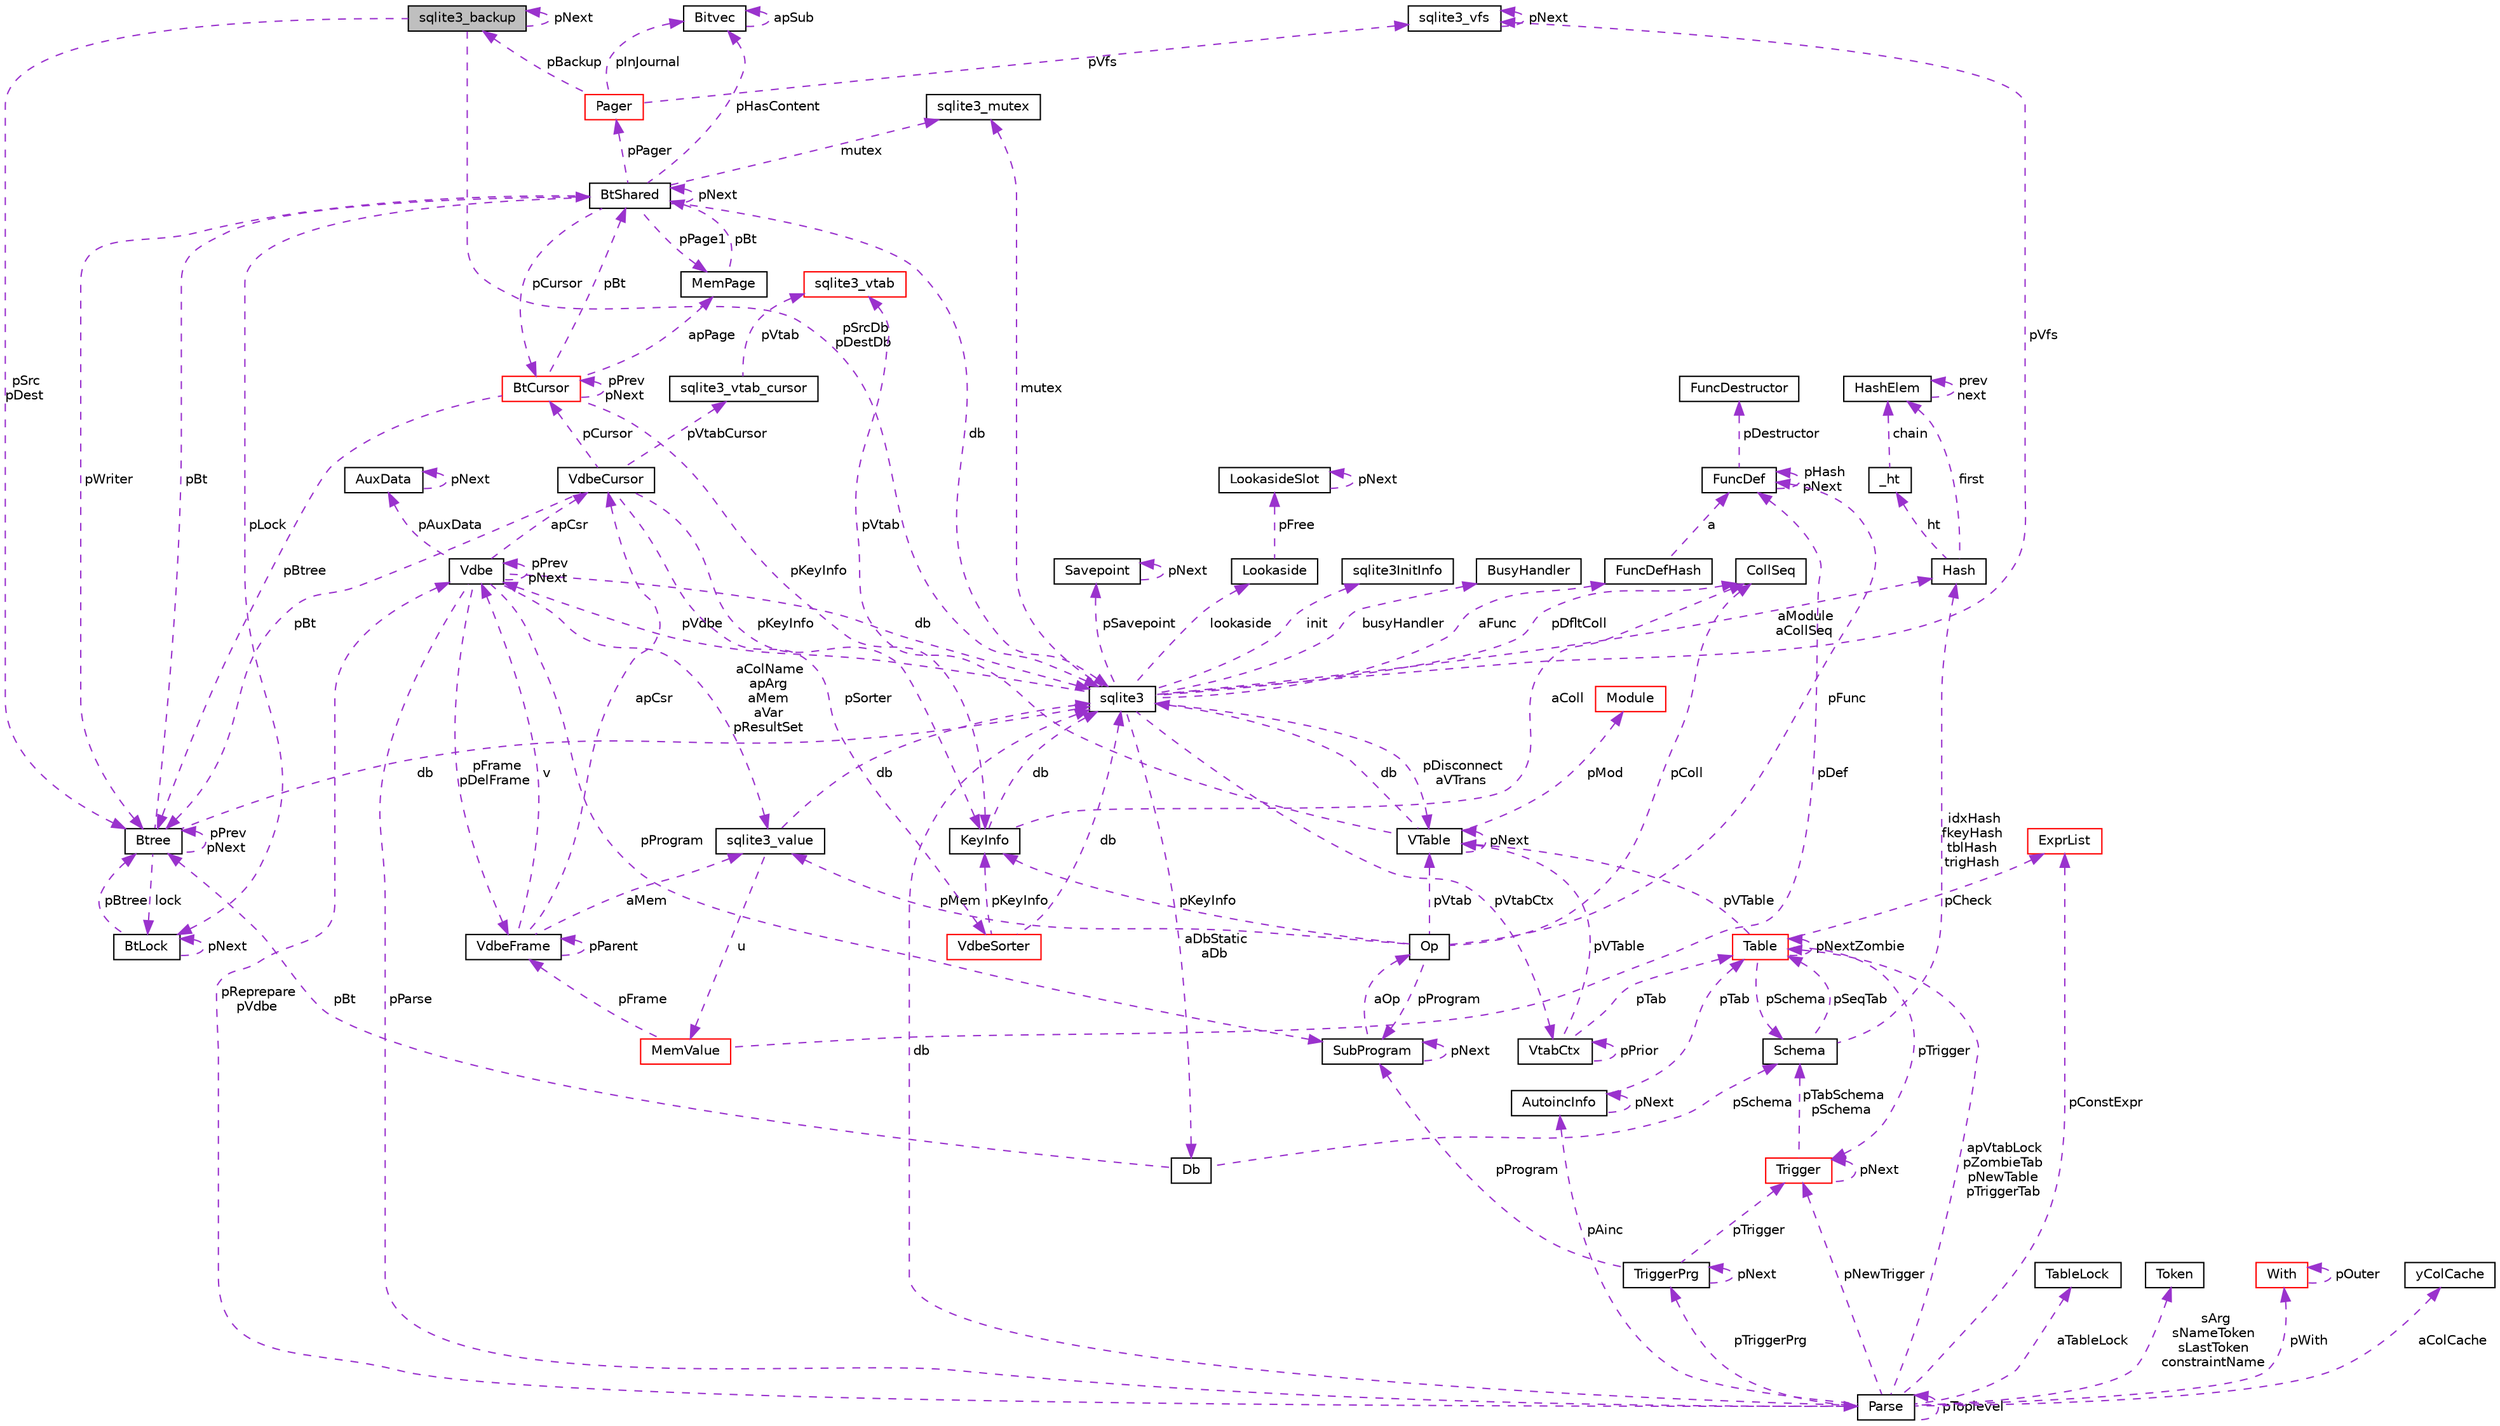 digraph "sqlite3_backup"
{
  edge [fontname="Helvetica",fontsize="10",labelfontname="Helvetica",labelfontsize="10"];
  node [fontname="Helvetica",fontsize="10",shape=record];
  Node1 [label="sqlite3_backup",height=0.2,width=0.4,color="black", fillcolor="grey75", style="filled", fontcolor="black"];
  Node1 -> Node1 [dir="back",color="darkorchid3",fontsize="10",style="dashed",label=" pNext" ,fontname="Helvetica"];
  Node2 -> Node1 [dir="back",color="darkorchid3",fontsize="10",style="dashed",label=" pSrcDb\npDestDb" ,fontname="Helvetica"];
  Node2 [label="sqlite3",height=0.2,width=0.4,color="black", fillcolor="white", style="filled",URL="$structsqlite3.html"];
  Node3 -> Node2 [dir="back",color="darkorchid3",fontsize="10",style="dashed",label=" pVdbe" ,fontname="Helvetica"];
  Node3 [label="Vdbe",height=0.2,width=0.4,color="black", fillcolor="white", style="filled",URL="$struct_vdbe.html"];
  Node3 -> Node3 [dir="back",color="darkorchid3",fontsize="10",style="dashed",label=" pPrev\npNext" ,fontname="Helvetica"];
  Node4 -> Node3 [dir="back",color="darkorchid3",fontsize="10",style="dashed",label=" aColName\napArg\naMem\naVar\npResultSet" ,fontname="Helvetica"];
  Node4 [label="sqlite3_value",height=0.2,width=0.4,color="black", fillcolor="white", style="filled",URL="$struct_mem.html"];
  Node5 -> Node4 [dir="back",color="darkorchid3",fontsize="10",style="dashed",label=" u" ,fontname="Helvetica"];
  Node5 [label="MemValue",height=0.2,width=0.4,color="red", fillcolor="white", style="filled",URL="$union_mem_1_1_mem_value.html"];
  Node6 -> Node5 [dir="back",color="darkorchid3",fontsize="10",style="dashed",label=" pFrame" ,fontname="Helvetica"];
  Node6 [label="VdbeFrame",height=0.2,width=0.4,color="black", fillcolor="white", style="filled",URL="$struct_vdbe_frame.html"];
  Node4 -> Node6 [dir="back",color="darkorchid3",fontsize="10",style="dashed",label=" aMem" ,fontname="Helvetica"];
  Node3 -> Node6 [dir="back",color="darkorchid3",fontsize="10",style="dashed",label=" v" ,fontname="Helvetica"];
  Node6 -> Node6 [dir="back",color="darkorchid3",fontsize="10",style="dashed",label=" pParent" ,fontname="Helvetica"];
  Node7 -> Node6 [dir="back",color="darkorchid3",fontsize="10",style="dashed",label=" apCsr" ,fontname="Helvetica"];
  Node7 [label="VdbeCursor",height=0.2,width=0.4,color="black", fillcolor="white", style="filled",URL="$struct_vdbe_cursor.html"];
  Node8 -> Node7 [dir="back",color="darkorchid3",fontsize="10",style="dashed",label=" pCursor" ,fontname="Helvetica"];
  Node8 [label="BtCursor",height=0.2,width=0.4,color="red", fillcolor="white", style="filled",URL="$struct_bt_cursor.html"];
  Node8 -> Node8 [dir="back",color="darkorchid3",fontsize="10",style="dashed",label=" pPrev\npNext" ,fontname="Helvetica"];
  Node9 -> Node8 [dir="back",color="darkorchid3",fontsize="10",style="dashed",label=" pBt" ,fontname="Helvetica"];
  Node9 [label="BtShared",height=0.2,width=0.4,color="black", fillcolor="white", style="filled",URL="$struct_bt_shared.html"];
  Node8 -> Node9 [dir="back",color="darkorchid3",fontsize="10",style="dashed",label=" pCursor" ,fontname="Helvetica"];
  Node9 -> Node9 [dir="back",color="darkorchid3",fontsize="10",style="dashed",label=" pNext" ,fontname="Helvetica"];
  Node2 -> Node9 [dir="back",color="darkorchid3",fontsize="10",style="dashed",label=" db" ,fontname="Helvetica"];
  Node10 -> Node9 [dir="back",color="darkorchid3",fontsize="10",style="dashed",label=" pHasContent" ,fontname="Helvetica"];
  Node10 [label="Bitvec",height=0.2,width=0.4,color="black", fillcolor="white", style="filled",URL="$struct_bitvec.html"];
  Node10 -> Node10 [dir="back",color="darkorchid3",fontsize="10",style="dashed",label=" apSub" ,fontname="Helvetica"];
  Node11 -> Node9 [dir="back",color="darkorchid3",fontsize="10",style="dashed",label=" mutex" ,fontname="Helvetica"];
  Node11 [label="sqlite3_mutex",height=0.2,width=0.4,color="black", fillcolor="white", style="filled",URL="$structsqlite3__mutex.html"];
  Node12 -> Node9 [dir="back",color="darkorchid3",fontsize="10",style="dashed",label=" pLock" ,fontname="Helvetica"];
  Node12 [label="BtLock",height=0.2,width=0.4,color="black", fillcolor="white", style="filled",URL="$struct_bt_lock.html"];
  Node12 -> Node12 [dir="back",color="darkorchid3",fontsize="10",style="dashed",label=" pNext" ,fontname="Helvetica"];
  Node13 -> Node12 [dir="back",color="darkorchid3",fontsize="10",style="dashed",label=" pBtree" ,fontname="Helvetica"];
  Node13 [label="Btree",height=0.2,width=0.4,color="black", fillcolor="white", style="filled",URL="$struct_btree.html"];
  Node9 -> Node13 [dir="back",color="darkorchid3",fontsize="10",style="dashed",label=" pBt" ,fontname="Helvetica"];
  Node2 -> Node13 [dir="back",color="darkorchid3",fontsize="10",style="dashed",label=" db" ,fontname="Helvetica"];
  Node12 -> Node13 [dir="back",color="darkorchid3",fontsize="10",style="dashed",label=" lock" ,fontname="Helvetica"];
  Node13 -> Node13 [dir="back",color="darkorchid3",fontsize="10",style="dashed",label=" pPrev\npNext" ,fontname="Helvetica"];
  Node14 -> Node9 [dir="back",color="darkorchid3",fontsize="10",style="dashed",label=" pPage1" ,fontname="Helvetica"];
  Node14 [label="MemPage",height=0.2,width=0.4,color="black", fillcolor="white", style="filled",URL="$struct_mem_page.html"];
  Node9 -> Node14 [dir="back",color="darkorchid3",fontsize="10",style="dashed",label=" pBt" ,fontname="Helvetica"];
  Node13 -> Node9 [dir="back",color="darkorchid3",fontsize="10",style="dashed",label=" pWriter" ,fontname="Helvetica"];
  Node15 -> Node9 [dir="back",color="darkorchid3",fontsize="10",style="dashed",label=" pPager" ,fontname="Helvetica"];
  Node15 [label="Pager",height=0.2,width=0.4,color="red", fillcolor="white", style="filled",URL="$struct_pager.html"];
  Node1 -> Node15 [dir="back",color="darkorchid3",fontsize="10",style="dashed",label=" pBackup" ,fontname="Helvetica"];
  Node10 -> Node15 [dir="back",color="darkorchid3",fontsize="10",style="dashed",label=" pInJournal" ,fontname="Helvetica"];
  Node16 -> Node15 [dir="back",color="darkorchid3",fontsize="10",style="dashed",label=" pVfs" ,fontname="Helvetica"];
  Node16 [label="sqlite3_vfs",height=0.2,width=0.4,color="black", fillcolor="white", style="filled",URL="$structsqlite3__vfs.html"];
  Node16 -> Node16 [dir="back",color="darkorchid3",fontsize="10",style="dashed",label=" pNext" ,fontname="Helvetica"];
  Node14 -> Node8 [dir="back",color="darkorchid3",fontsize="10",style="dashed",label=" apPage" ,fontname="Helvetica"];
  Node17 -> Node8 [dir="back",color="darkorchid3",fontsize="10",style="dashed",label=" pKeyInfo" ,fontname="Helvetica"];
  Node17 [label="KeyInfo",height=0.2,width=0.4,color="black", fillcolor="white", style="filled",URL="$struct_key_info.html"];
  Node2 -> Node17 [dir="back",color="darkorchid3",fontsize="10",style="dashed",label=" db" ,fontname="Helvetica"];
  Node18 -> Node17 [dir="back",color="darkorchid3",fontsize="10",style="dashed",label=" aColl" ,fontname="Helvetica"];
  Node18 [label="CollSeq",height=0.2,width=0.4,color="black", fillcolor="white", style="filled",URL="$struct_coll_seq.html"];
  Node13 -> Node8 [dir="back",color="darkorchid3",fontsize="10",style="dashed",label=" pBtree" ,fontname="Helvetica"];
  Node19 -> Node7 [dir="back",color="darkorchid3",fontsize="10",style="dashed",label=" pVtabCursor" ,fontname="Helvetica"];
  Node19 [label="sqlite3_vtab_cursor",height=0.2,width=0.4,color="black", fillcolor="white", style="filled",URL="$structsqlite3__vtab__cursor.html"];
  Node20 -> Node19 [dir="back",color="darkorchid3",fontsize="10",style="dashed",label=" pVtab" ,fontname="Helvetica"];
  Node20 [label="sqlite3_vtab",height=0.2,width=0.4,color="red", fillcolor="white", style="filled",URL="$structsqlite3__vtab.html"];
  Node21 -> Node7 [dir="back",color="darkorchid3",fontsize="10",style="dashed",label=" pSorter" ,fontname="Helvetica"];
  Node21 [label="VdbeSorter",height=0.2,width=0.4,color="red", fillcolor="white", style="filled",URL="$struct_vdbe_sorter.html"];
  Node2 -> Node21 [dir="back",color="darkorchid3",fontsize="10",style="dashed",label=" db" ,fontname="Helvetica"];
  Node17 -> Node21 [dir="back",color="darkorchid3",fontsize="10",style="dashed",label=" pKeyInfo" ,fontname="Helvetica"];
  Node17 -> Node7 [dir="back",color="darkorchid3",fontsize="10",style="dashed",label=" pKeyInfo" ,fontname="Helvetica"];
  Node13 -> Node7 [dir="back",color="darkorchid3",fontsize="10",style="dashed",label=" pBt" ,fontname="Helvetica"];
  Node22 -> Node5 [dir="back",color="darkorchid3",fontsize="10",style="dashed",label=" pDef" ,fontname="Helvetica"];
  Node22 [label="FuncDef",height=0.2,width=0.4,color="black", fillcolor="white", style="filled",URL="$struct_func_def.html"];
  Node23 -> Node22 [dir="back",color="darkorchid3",fontsize="10",style="dashed",label=" pDestructor" ,fontname="Helvetica"];
  Node23 [label="FuncDestructor",height=0.2,width=0.4,color="black", fillcolor="white", style="filled",URL="$struct_func_destructor.html"];
  Node22 -> Node22 [dir="back",color="darkorchid3",fontsize="10",style="dashed",label=" pHash\npNext" ,fontname="Helvetica"];
  Node2 -> Node4 [dir="back",color="darkorchid3",fontsize="10",style="dashed",label=" db" ,fontname="Helvetica"];
  Node2 -> Node3 [dir="back",color="darkorchid3",fontsize="10",style="dashed",label=" db" ,fontname="Helvetica"];
  Node6 -> Node3 [dir="back",color="darkorchid3",fontsize="10",style="dashed",label=" pFrame\npDelFrame" ,fontname="Helvetica"];
  Node24 -> Node3 [dir="back",color="darkorchid3",fontsize="10",style="dashed",label=" pAuxData" ,fontname="Helvetica"];
  Node24 [label="AuxData",height=0.2,width=0.4,color="black", fillcolor="white", style="filled",URL="$struct_aux_data.html"];
  Node24 -> Node24 [dir="back",color="darkorchid3",fontsize="10",style="dashed",label=" pNext" ,fontname="Helvetica"];
  Node25 -> Node3 [dir="back",color="darkorchid3",fontsize="10",style="dashed",label=" pProgram" ,fontname="Helvetica"];
  Node25 [label="SubProgram",height=0.2,width=0.4,color="black", fillcolor="white", style="filled",URL="$struct_sub_program.html"];
  Node25 -> Node25 [dir="back",color="darkorchid3",fontsize="10",style="dashed",label=" pNext" ,fontname="Helvetica"];
  Node26 -> Node25 [dir="back",color="darkorchid3",fontsize="10",style="dashed",label=" aOp" ,fontname="Helvetica"];
  Node26 [label="Op",height=0.2,width=0.4,color="black", fillcolor="white", style="filled",URL="$struct_vdbe_op.html"];
  Node4 -> Node26 [dir="back",color="darkorchid3",fontsize="10",style="dashed",label=" pMem" ,fontname="Helvetica"];
  Node18 -> Node26 [dir="back",color="darkorchid3",fontsize="10",style="dashed",label=" pColl" ,fontname="Helvetica"];
  Node27 -> Node26 [dir="back",color="darkorchid3",fontsize="10",style="dashed",label=" pVtab" ,fontname="Helvetica"];
  Node27 [label="VTable",height=0.2,width=0.4,color="black", fillcolor="white", style="filled",URL="$struct_v_table.html"];
  Node2 -> Node27 [dir="back",color="darkorchid3",fontsize="10",style="dashed",label=" db" ,fontname="Helvetica"];
  Node27 -> Node27 [dir="back",color="darkorchid3",fontsize="10",style="dashed",label=" pNext" ,fontname="Helvetica"];
  Node28 -> Node27 [dir="back",color="darkorchid3",fontsize="10",style="dashed",label=" pMod" ,fontname="Helvetica"];
  Node28 [label="Module",height=0.2,width=0.4,color="red", fillcolor="white", style="filled",URL="$struct_module.html"];
  Node20 -> Node27 [dir="back",color="darkorchid3",fontsize="10",style="dashed",label=" pVtab" ,fontname="Helvetica"];
  Node25 -> Node26 [dir="back",color="darkorchid3",fontsize="10",style="dashed",label=" pProgram" ,fontname="Helvetica"];
  Node17 -> Node26 [dir="back",color="darkorchid3",fontsize="10",style="dashed",label=" pKeyInfo" ,fontname="Helvetica"];
  Node22 -> Node26 [dir="back",color="darkorchid3",fontsize="10",style="dashed",label=" pFunc" ,fontname="Helvetica"];
  Node7 -> Node3 [dir="back",color="darkorchid3",fontsize="10",style="dashed",label=" apCsr" ,fontname="Helvetica"];
  Node29 -> Node3 [dir="back",color="darkorchid3",fontsize="10",style="dashed",label=" pParse" ,fontname="Helvetica"];
  Node29 [label="Parse",height=0.2,width=0.4,color="black", fillcolor="white", style="filled",URL="$struct_parse.html"];
  Node3 -> Node29 [dir="back",color="darkorchid3",fontsize="10",style="dashed",label=" pReprepare\npVdbe" ,fontname="Helvetica"];
  Node2 -> Node29 [dir="back",color="darkorchid3",fontsize="10",style="dashed",label=" db" ,fontname="Helvetica"];
  Node30 -> Node29 [dir="back",color="darkorchid3",fontsize="10",style="dashed",label=" aTableLock" ,fontname="Helvetica"];
  Node30 [label="TableLock",height=0.2,width=0.4,color="black", fillcolor="white", style="filled",URL="$struct_table_lock.html"];
  Node31 -> Node29 [dir="back",color="darkorchid3",fontsize="10",style="dashed",label=" sArg\nsNameToken\nsLastToken\nconstraintName" ,fontname="Helvetica"];
  Node31 [label="Token",height=0.2,width=0.4,color="black", fillcolor="white", style="filled",URL="$struct_token.html"];
  Node32 -> Node29 [dir="back",color="darkorchid3",fontsize="10",style="dashed",label=" pWith" ,fontname="Helvetica"];
  Node32 [label="With",height=0.2,width=0.4,color="red", fillcolor="white", style="filled",URL="$struct_with.html"];
  Node32 -> Node32 [dir="back",color="darkorchid3",fontsize="10",style="dashed",label=" pOuter" ,fontname="Helvetica"];
  Node33 -> Node29 [dir="back",color="darkorchid3",fontsize="10",style="dashed",label=" aColCache" ,fontname="Helvetica"];
  Node33 [label="yColCache",height=0.2,width=0.4,color="black", fillcolor="white", style="filled",URL="$struct_parse_1_1y_col_cache.html"];
  Node34 -> Node29 [dir="back",color="darkorchid3",fontsize="10",style="dashed",label=" apVtabLock\npZombieTab\npNewTable\npTriggerTab" ,fontname="Helvetica"];
  Node34 [label="Table",height=0.2,width=0.4,color="red", fillcolor="white", style="filled",URL="$struct_table.html"];
  Node35 -> Node34 [dir="back",color="darkorchid3",fontsize="10",style="dashed",label=" pSchema" ,fontname="Helvetica"];
  Node35 [label="Schema",height=0.2,width=0.4,color="black", fillcolor="white", style="filled",URL="$struct_schema.html"];
  Node34 -> Node35 [dir="back",color="darkorchid3",fontsize="10",style="dashed",label=" pSeqTab" ,fontname="Helvetica"];
  Node36 -> Node35 [dir="back",color="darkorchid3",fontsize="10",style="dashed",label=" idxHash\nfkeyHash\ntblHash\ntrigHash" ,fontname="Helvetica"];
  Node36 [label="Hash",height=0.2,width=0.4,color="black", fillcolor="white", style="filled",URL="$struct_hash.html"];
  Node37 -> Node36 [dir="back",color="darkorchid3",fontsize="10",style="dashed",label=" ht" ,fontname="Helvetica"];
  Node37 [label="_ht",height=0.2,width=0.4,color="black", fillcolor="white", style="filled",URL="$struct_hash_1_1__ht.html"];
  Node38 -> Node37 [dir="back",color="darkorchid3",fontsize="10",style="dashed",label=" chain" ,fontname="Helvetica"];
  Node38 [label="HashElem",height=0.2,width=0.4,color="black", fillcolor="white", style="filled",URL="$struct_hash_elem.html"];
  Node38 -> Node38 [dir="back",color="darkorchid3",fontsize="10",style="dashed",label=" prev\nnext" ,fontname="Helvetica"];
  Node38 -> Node36 [dir="back",color="darkorchid3",fontsize="10",style="dashed",label=" first" ,fontname="Helvetica"];
  Node27 -> Node34 [dir="back",color="darkorchid3",fontsize="10",style="dashed",label=" pVTable" ,fontname="Helvetica"];
  Node34 -> Node34 [dir="back",color="darkorchid3",fontsize="10",style="dashed",label=" pNextZombie" ,fontname="Helvetica"];
  Node39 -> Node34 [dir="back",color="darkorchid3",fontsize="10",style="dashed",label=" pTrigger" ,fontname="Helvetica"];
  Node39 [label="Trigger",height=0.2,width=0.4,color="red", fillcolor="white", style="filled",URL="$struct_trigger.html"];
  Node35 -> Node39 [dir="back",color="darkorchid3",fontsize="10",style="dashed",label=" pTabSchema\npSchema" ,fontname="Helvetica"];
  Node39 -> Node39 [dir="back",color="darkorchid3",fontsize="10",style="dashed",label=" pNext" ,fontname="Helvetica"];
  Node40 -> Node34 [dir="back",color="darkorchid3",fontsize="10",style="dashed",label=" pCheck" ,fontname="Helvetica"];
  Node40 [label="ExprList",height=0.2,width=0.4,color="red", fillcolor="white", style="filled",URL="$struct_expr_list.html"];
  Node39 -> Node29 [dir="back",color="darkorchid3",fontsize="10",style="dashed",label=" pNewTrigger" ,fontname="Helvetica"];
  Node41 -> Node29 [dir="back",color="darkorchid3",fontsize="10",style="dashed",label=" pTriggerPrg" ,fontname="Helvetica"];
  Node41 [label="TriggerPrg",height=0.2,width=0.4,color="black", fillcolor="white", style="filled",URL="$struct_trigger_prg.html"];
  Node25 -> Node41 [dir="back",color="darkorchid3",fontsize="10",style="dashed",label=" pProgram" ,fontname="Helvetica"];
  Node39 -> Node41 [dir="back",color="darkorchid3",fontsize="10",style="dashed",label=" pTrigger" ,fontname="Helvetica"];
  Node41 -> Node41 [dir="back",color="darkorchid3",fontsize="10",style="dashed",label=" pNext" ,fontname="Helvetica"];
  Node42 -> Node29 [dir="back",color="darkorchid3",fontsize="10",style="dashed",label=" pAinc" ,fontname="Helvetica"];
  Node42 [label="AutoincInfo",height=0.2,width=0.4,color="black", fillcolor="white", style="filled",URL="$struct_autoinc_info.html"];
  Node34 -> Node42 [dir="back",color="darkorchid3",fontsize="10",style="dashed",label=" pTab" ,fontname="Helvetica"];
  Node42 -> Node42 [dir="back",color="darkorchid3",fontsize="10",style="dashed",label=" pNext" ,fontname="Helvetica"];
  Node40 -> Node29 [dir="back",color="darkorchid3",fontsize="10",style="dashed",label=" pConstExpr" ,fontname="Helvetica"];
  Node29 -> Node29 [dir="back",color="darkorchid3",fontsize="10",style="dashed",label=" pToplevel" ,fontname="Helvetica"];
  Node43 -> Node2 [dir="back",color="darkorchid3",fontsize="10",style="dashed",label=" pSavepoint" ,fontname="Helvetica"];
  Node43 [label="Savepoint",height=0.2,width=0.4,color="black", fillcolor="white", style="filled",URL="$struct_savepoint.html"];
  Node43 -> Node43 [dir="back",color="darkorchid3",fontsize="10",style="dashed",label=" pNext" ,fontname="Helvetica"];
  Node44 -> Node2 [dir="back",color="darkorchid3",fontsize="10",style="dashed",label=" aFunc" ,fontname="Helvetica"];
  Node44 [label="FuncDefHash",height=0.2,width=0.4,color="black", fillcolor="white", style="filled",URL="$struct_func_def_hash.html"];
  Node22 -> Node44 [dir="back",color="darkorchid3",fontsize="10",style="dashed",label=" a" ,fontname="Helvetica"];
  Node45 -> Node2 [dir="back",color="darkorchid3",fontsize="10",style="dashed",label=" lookaside" ,fontname="Helvetica"];
  Node45 [label="Lookaside",height=0.2,width=0.4,color="black", fillcolor="white", style="filled",URL="$struct_lookaside.html"];
  Node46 -> Node45 [dir="back",color="darkorchid3",fontsize="10",style="dashed",label=" pFree" ,fontname="Helvetica"];
  Node46 [label="LookasideSlot",height=0.2,width=0.4,color="black", fillcolor="white", style="filled",URL="$struct_lookaside_slot.html"];
  Node46 -> Node46 [dir="back",color="darkorchid3",fontsize="10",style="dashed",label=" pNext" ,fontname="Helvetica"];
  Node11 -> Node2 [dir="back",color="darkorchid3",fontsize="10",style="dashed",label=" mutex" ,fontname="Helvetica"];
  Node16 -> Node2 [dir="back",color="darkorchid3",fontsize="10",style="dashed",label=" pVfs" ,fontname="Helvetica"];
  Node47 -> Node2 [dir="back",color="darkorchid3",fontsize="10",style="dashed",label=" init" ,fontname="Helvetica"];
  Node47 [label="sqlite3InitInfo",height=0.2,width=0.4,color="black", fillcolor="white", style="filled",URL="$structsqlite3_1_1sqlite3_init_info.html"];
  Node48 -> Node2 [dir="back",color="darkorchid3",fontsize="10",style="dashed",label=" busyHandler" ,fontname="Helvetica"];
  Node48 [label="BusyHandler",height=0.2,width=0.4,color="black", fillcolor="white", style="filled",URL="$struct_busy_handler.html"];
  Node49 -> Node2 [dir="back",color="darkorchid3",fontsize="10",style="dashed",label=" pVtabCtx" ,fontname="Helvetica"];
  Node49 [label="VtabCtx",height=0.2,width=0.4,color="black", fillcolor="white", style="filled",URL="$struct_vtab_ctx.html"];
  Node49 -> Node49 [dir="back",color="darkorchid3",fontsize="10",style="dashed",label=" pPrior" ,fontname="Helvetica"];
  Node27 -> Node49 [dir="back",color="darkorchid3",fontsize="10",style="dashed",label=" pVTable" ,fontname="Helvetica"];
  Node34 -> Node49 [dir="back",color="darkorchid3",fontsize="10",style="dashed",label=" pTab" ,fontname="Helvetica"];
  Node18 -> Node2 [dir="back",color="darkorchid3",fontsize="10",style="dashed",label=" pDfltColl" ,fontname="Helvetica"];
  Node27 -> Node2 [dir="back",color="darkorchid3",fontsize="10",style="dashed",label=" pDisconnect\naVTrans" ,fontname="Helvetica"];
  Node50 -> Node2 [dir="back",color="darkorchid3",fontsize="10",style="dashed",label=" aDbStatic\naDb" ,fontname="Helvetica"];
  Node50 [label="Db",height=0.2,width=0.4,color="black", fillcolor="white", style="filled",URL="$struct_db.html"];
  Node35 -> Node50 [dir="back",color="darkorchid3",fontsize="10",style="dashed",label=" pSchema" ,fontname="Helvetica"];
  Node13 -> Node50 [dir="back",color="darkorchid3",fontsize="10",style="dashed",label=" pBt" ,fontname="Helvetica"];
  Node36 -> Node2 [dir="back",color="darkorchid3",fontsize="10",style="dashed",label=" aModule\naCollSeq" ,fontname="Helvetica"];
  Node13 -> Node1 [dir="back",color="darkorchid3",fontsize="10",style="dashed",label=" pSrc\npDest" ,fontname="Helvetica"];
}
